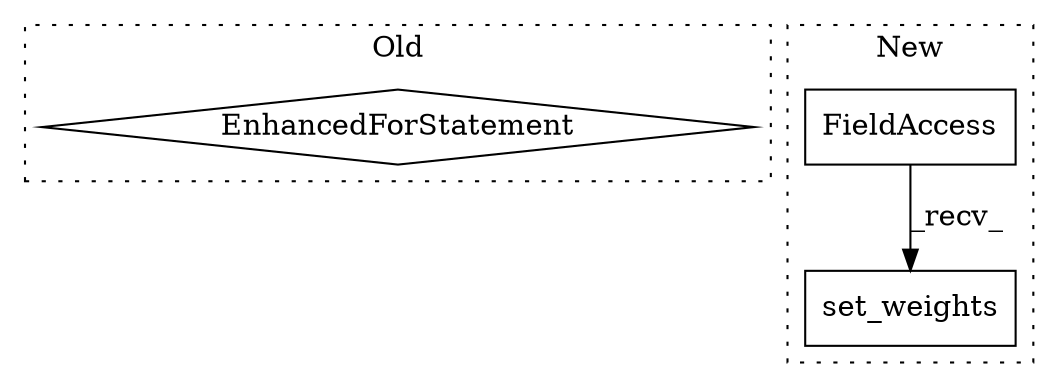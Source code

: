 digraph G {
subgraph cluster0 {
1 [label="EnhancedForStatement" a="70" s="13349,13428" l="53,2" shape="diamond"];
label = "Old";
style="dotted";
}
subgraph cluster1 {
2 [label="set_weights" a="32" s="12810,12855" l="12,1" shape="box"];
3 [label="FieldAccess" a="22" s="12797" l="12" shape="box"];
label = "New";
style="dotted";
}
3 -> 2 [label="_recv_"];
}